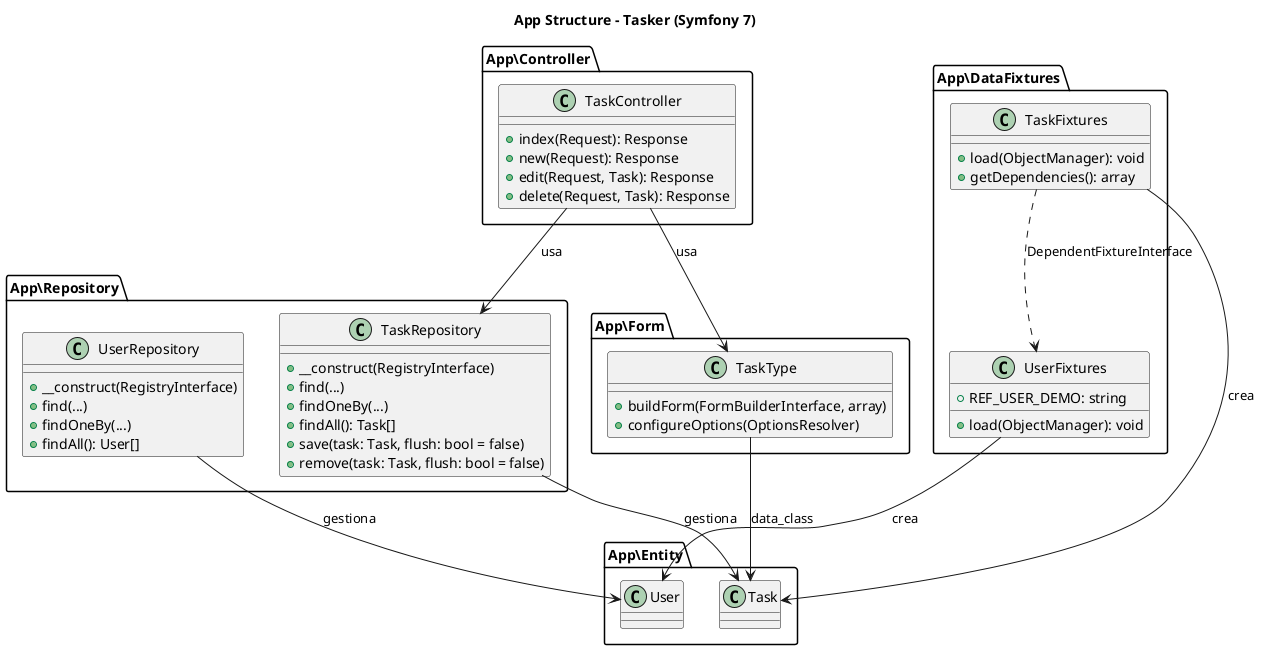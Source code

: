 @startuml
title App Structure - Tasker (Symfony 7)

package "App\\Entity" {
  class User
  class Task
}

package "App\\Repository" {
  class UserRepository {
    +__construct(RegistryInterface)
    +find(...)
    +findOneBy(...)
    +findAll(): User[]
  }

  class TaskRepository {
    +__construct(RegistryInterface)
    +find(...)
    +findOneBy(...)
    +findAll(): Task[]
    +save(task: Task, flush: bool = false)
    +remove(task: Task, flush: bool = false)
  }
}

package "App\\Form" {
  class TaskType {
    +buildForm(FormBuilderInterface, array)
    +configureOptions(OptionsResolver)
  }
}

package "App\\Controller" {
  class TaskController {
    +index(Request): Response
    +new(Request): Response
    +edit(Request, Task): Response
    +delete(Request, Task): Response
  }
}

package "App\\DataFixtures" {
  class UserFixtures {
    +load(ObjectManager): void
    +REF_USER_DEMO: string
  }

  class TaskFixtures {
    +load(ObjectManager): void
    +getDependencies(): array
  }
}

' Relaciones entre capas
TaskController --> TaskRepository : usa
TaskController --> TaskType : usa
TaskType --> Task : data_class
TaskRepository --> Task : gestiona
UserRepository --> User : gestiona
TaskFixtures ..> UserFixtures : DependentFixtureInterface
TaskFixtures --> Task : crea
UserFixtures --> User : crea

@enduml
